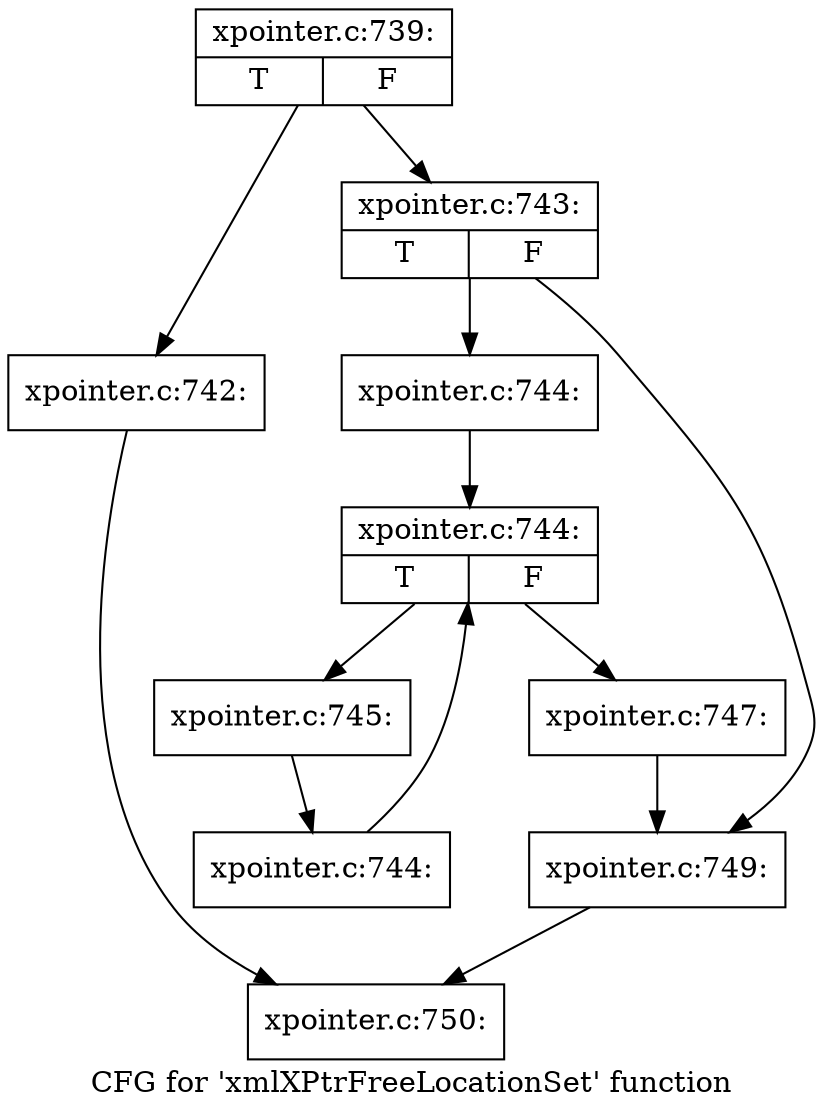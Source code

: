 digraph "CFG for 'xmlXPtrFreeLocationSet' function" {
	label="CFG for 'xmlXPtrFreeLocationSet' function";

	Node0x55f69043f5b0 [shape=record,label="{xpointer.c:739:|{<s0>T|<s1>F}}"];
	Node0x55f69043f5b0 -> Node0x55f690443260;
	Node0x55f69043f5b0 -> Node0x55f6904432b0;
	Node0x55f690443260 [shape=record,label="{xpointer.c:742:}"];
	Node0x55f690443260 -> Node0x55f69043f7a0;
	Node0x55f6904432b0 [shape=record,label="{xpointer.c:743:|{<s0>T|<s1>F}}"];
	Node0x55f6904432b0 -> Node0x55f6904265d0;
	Node0x55f6904432b0 -> Node0x55f690426620;
	Node0x55f6904265d0 [shape=record,label="{xpointer.c:744:}"];
	Node0x55f6904265d0 -> Node0x55f690426ba0;
	Node0x55f690426ba0 [shape=record,label="{xpointer.c:744:|{<s0>T|<s1>F}}"];
	Node0x55f690426ba0 -> Node0x55f690426e20;
	Node0x55f690426ba0 -> Node0x55f690426a00;
	Node0x55f690426e20 [shape=record,label="{xpointer.c:745:}"];
	Node0x55f690426e20 -> Node0x55f690426d90;
	Node0x55f690426d90 [shape=record,label="{xpointer.c:744:}"];
	Node0x55f690426d90 -> Node0x55f690426ba0;
	Node0x55f690426a00 [shape=record,label="{xpointer.c:747:}"];
	Node0x55f690426a00 -> Node0x55f690426620;
	Node0x55f690426620 [shape=record,label="{xpointer.c:749:}"];
	Node0x55f690426620 -> Node0x55f69043f7a0;
	Node0x55f69043f7a0 [shape=record,label="{xpointer.c:750:}"];
}
